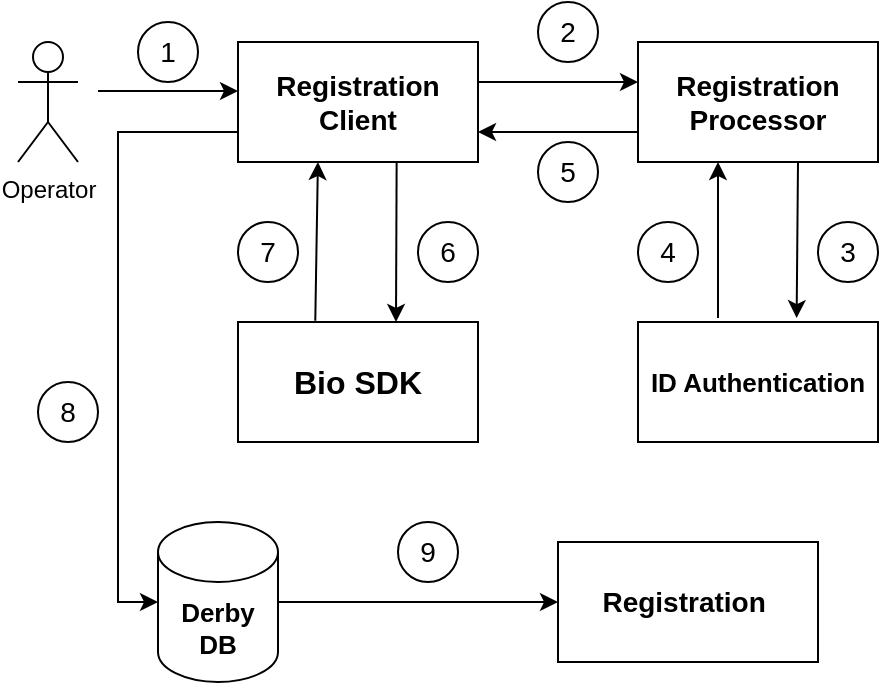 <mxfile version="18.0.3" type="github">
  <diagram id="1ASEEsOanhs8rrN_ppPi" name="Page-1">
    <mxGraphModel dx="782" dy="468" grid="1" gridSize="10" guides="1" tooltips="1" connect="1" arrows="1" fold="1" page="1" pageScale="1" pageWidth="850" pageHeight="1100" math="0" shadow="0">
      <root>
        <mxCell id="0" />
        <mxCell id="1" parent="0" />
        <mxCell id="zH3nvvAlPRFwcYCAYHBG-1" value="Operator" style="shape=umlActor;verticalLabelPosition=bottom;verticalAlign=top;html=1;outlineConnect=0;" vertex="1" parent="1">
          <mxGeometry x="90" y="160" width="30" height="60" as="geometry" />
        </mxCell>
        <mxCell id="zH3nvvAlPRFwcYCAYHBG-36" style="edgeStyle=orthogonalEdgeStyle;rounded=0;orthogonalLoop=1;jettySize=auto;html=1;exitX=0;exitY=0.75;exitDx=0;exitDy=0;fontSize=14;entryX=0;entryY=0.5;entryDx=0;entryDy=0;entryPerimeter=0;" edge="1" parent="1" source="zH3nvvAlPRFwcYCAYHBG-2" target="zH3nvvAlPRFwcYCAYHBG-7">
          <mxGeometry relative="1" as="geometry">
            <mxPoint x="140" y="440" as="targetPoint" />
          </mxGeometry>
        </mxCell>
        <mxCell id="zH3nvvAlPRFwcYCAYHBG-2" value="&lt;b&gt;&lt;font style=&quot;font-size: 14px;&quot;&gt;Registration Client&lt;/font&gt;&lt;/b&gt;" style="rounded=0;whiteSpace=wrap;html=1;" vertex="1" parent="1">
          <mxGeometry x="200" y="160" width="120" height="60" as="geometry" />
        </mxCell>
        <mxCell id="zH3nvvAlPRFwcYCAYHBG-3" value="&lt;b&gt;&lt;font style=&quot;font-size: 14px;&quot;&gt;Registration Processor&lt;/font&gt;&lt;/b&gt;" style="rounded=0;whiteSpace=wrap;html=1;" vertex="1" parent="1">
          <mxGeometry x="400" y="160" width="120" height="60" as="geometry" />
        </mxCell>
        <mxCell id="zH3nvvAlPRFwcYCAYHBG-4" value="&lt;font style=&quot;font-size: 16px;&quot;&gt;&lt;b&gt;Bio SDK&lt;/b&gt;&lt;/font&gt;" style="rounded=0;whiteSpace=wrap;html=1;" vertex="1" parent="1">
          <mxGeometry x="200" y="300" width="120" height="60" as="geometry" />
        </mxCell>
        <mxCell id="zH3nvvAlPRFwcYCAYHBG-5" value="&lt;b&gt;&lt;font style=&quot;font-size: 13px;&quot;&gt;ID Authentication&lt;/font&gt;&lt;/b&gt;" style="rounded=0;whiteSpace=wrap;html=1;" vertex="1" parent="1">
          <mxGeometry x="400" y="300" width="120" height="60" as="geometry" />
        </mxCell>
        <mxCell id="zH3nvvAlPRFwcYCAYHBG-6" value="&lt;font style=&quot;font-size: 14px;&quot;&gt;&lt;b&gt;Registration&amp;nbsp;&lt;/b&gt;&lt;/font&gt;" style="rounded=0;whiteSpace=wrap;html=1;" vertex="1" parent="1">
          <mxGeometry x="360" y="410" width="130" height="60" as="geometry" />
        </mxCell>
        <mxCell id="zH3nvvAlPRFwcYCAYHBG-7" value="&lt;font style=&quot;font-size: 13px;&quot;&gt;&lt;b&gt;Derby DB&lt;/b&gt;&lt;/font&gt;" style="shape=cylinder3;whiteSpace=wrap;html=1;boundedLbl=1;backgroundOutline=1;size=15;" vertex="1" parent="1">
          <mxGeometry x="160" y="400" width="60" height="80" as="geometry" />
        </mxCell>
        <mxCell id="zH3nvvAlPRFwcYCAYHBG-10" value="" style="endArrow=classic;html=1;rounded=0;" edge="1" parent="1">
          <mxGeometry width="50" height="50" relative="1" as="geometry">
            <mxPoint x="130" y="184.5" as="sourcePoint" />
            <mxPoint x="200" y="184.5" as="targetPoint" />
          </mxGeometry>
        </mxCell>
        <mxCell id="zH3nvvAlPRFwcYCAYHBG-11" value="" style="endArrow=classic;html=1;rounded=0;fontSize=14;exitX=1;exitY=0.5;exitDx=0;exitDy=0;" edge="1" parent="1" source="zH3nvvAlPRFwcYCAYHBG-2">
          <mxGeometry width="50" height="50" relative="1" as="geometry">
            <mxPoint x="380" y="240" as="sourcePoint" />
            <mxPoint x="400" y="180" as="targetPoint" />
            <Array as="points">
              <mxPoint x="320" y="180" />
            </Array>
          </mxGeometry>
        </mxCell>
        <mxCell id="zH3nvvAlPRFwcYCAYHBG-12" value="" style="endArrow=classic;html=1;rounded=0;fontSize=14;entryX=1;entryY=0.75;entryDx=0;entryDy=0;exitX=0;exitY=0.75;exitDx=0;exitDy=0;" edge="1" parent="1" source="zH3nvvAlPRFwcYCAYHBG-3" target="zH3nvvAlPRFwcYCAYHBG-2">
          <mxGeometry width="50" height="50" relative="1" as="geometry">
            <mxPoint x="380" y="240" as="sourcePoint" />
            <mxPoint x="430" y="190" as="targetPoint" />
          </mxGeometry>
        </mxCell>
        <mxCell id="zH3nvvAlPRFwcYCAYHBG-13" value="" style="endArrow=classic;html=1;rounded=0;fontSize=14;" edge="1" parent="1">
          <mxGeometry width="50" height="50" relative="1" as="geometry">
            <mxPoint x="440" y="298" as="sourcePoint" />
            <mxPoint x="440" y="220" as="targetPoint" />
          </mxGeometry>
        </mxCell>
        <mxCell id="zH3nvvAlPRFwcYCAYHBG-14" value="" style="endArrow=classic;html=1;rounded=0;fontSize=14;entryX=0.661;entryY=-0.033;entryDx=0;entryDy=0;entryPerimeter=0;" edge="1" parent="1" target="zH3nvvAlPRFwcYCAYHBG-5">
          <mxGeometry width="50" height="50" relative="1" as="geometry">
            <mxPoint x="480" y="220" as="sourcePoint" />
            <mxPoint x="480" y="290" as="targetPoint" />
          </mxGeometry>
        </mxCell>
        <mxCell id="zH3nvvAlPRFwcYCAYHBG-15" value="" style="endArrow=classic;html=1;rounded=0;fontSize=14;exitX=0.661;exitY=1;exitDx=0;exitDy=0;exitPerimeter=0;" edge="1" parent="1" source="zH3nvvAlPRFwcYCAYHBG-2">
          <mxGeometry width="50" height="50" relative="1" as="geometry">
            <mxPoint x="237" y="220" as="sourcePoint" />
            <mxPoint x="279" y="300" as="targetPoint" />
          </mxGeometry>
        </mxCell>
        <mxCell id="zH3nvvAlPRFwcYCAYHBG-16" value="" style="endArrow=classic;html=1;rounded=0;fontSize=14;entryX=0.333;entryY=1;entryDx=0;entryDy=0;entryPerimeter=0;exitX=0.322;exitY=-0.011;exitDx=0;exitDy=0;exitPerimeter=0;" edge="1" parent="1" source="zH3nvvAlPRFwcYCAYHBG-4" target="zH3nvvAlPRFwcYCAYHBG-2">
          <mxGeometry width="50" height="50" relative="1" as="geometry">
            <mxPoint x="240" y="290" as="sourcePoint" />
            <mxPoint x="430" y="390" as="targetPoint" />
          </mxGeometry>
        </mxCell>
        <mxCell id="zH3nvvAlPRFwcYCAYHBG-17" value="1" style="ellipse;whiteSpace=wrap;html=1;aspect=fixed;fontSize=14;" vertex="1" parent="1">
          <mxGeometry x="150" y="150" width="30" height="30" as="geometry" />
        </mxCell>
        <mxCell id="zH3nvvAlPRFwcYCAYHBG-18" value="2" style="ellipse;whiteSpace=wrap;html=1;aspect=fixed;fontSize=14;" vertex="1" parent="1">
          <mxGeometry x="350" y="140" width="30" height="30" as="geometry" />
        </mxCell>
        <mxCell id="zH3nvvAlPRFwcYCAYHBG-19" value="5" style="ellipse;whiteSpace=wrap;html=1;aspect=fixed;fontSize=14;" vertex="1" parent="1">
          <mxGeometry x="350" y="210" width="30" height="30" as="geometry" />
        </mxCell>
        <mxCell id="zH3nvvAlPRFwcYCAYHBG-21" value="9" style="ellipse;whiteSpace=wrap;html=1;aspect=fixed;fontSize=14;" vertex="1" parent="1">
          <mxGeometry x="280" y="400" width="30" height="30" as="geometry" />
        </mxCell>
        <mxCell id="zH3nvvAlPRFwcYCAYHBG-22" value="8" style="ellipse;whiteSpace=wrap;html=1;aspect=fixed;fontSize=14;" vertex="1" parent="1">
          <mxGeometry x="100" y="330" width="30" height="30" as="geometry" />
        </mxCell>
        <mxCell id="zH3nvvAlPRFwcYCAYHBG-23" value="7" style="ellipse;whiteSpace=wrap;html=1;aspect=fixed;fontSize=14;" vertex="1" parent="1">
          <mxGeometry x="200" y="250" width="30" height="30" as="geometry" />
        </mxCell>
        <mxCell id="zH3nvvAlPRFwcYCAYHBG-24" value="6" style="ellipse;whiteSpace=wrap;html=1;aspect=fixed;fontSize=14;" vertex="1" parent="1">
          <mxGeometry x="290" y="250" width="30" height="30" as="geometry" />
        </mxCell>
        <mxCell id="zH3nvvAlPRFwcYCAYHBG-25" value="4" style="ellipse;whiteSpace=wrap;html=1;aspect=fixed;fontSize=14;" vertex="1" parent="1">
          <mxGeometry x="400" y="250" width="30" height="30" as="geometry" />
        </mxCell>
        <mxCell id="zH3nvvAlPRFwcYCAYHBG-26" value="3" style="ellipse;whiteSpace=wrap;html=1;aspect=fixed;fontSize=14;" vertex="1" parent="1">
          <mxGeometry x="490" y="250" width="30" height="30" as="geometry" />
        </mxCell>
        <mxCell id="zH3nvvAlPRFwcYCAYHBG-37" value="" style="endArrow=classic;html=1;rounded=0;fontSize=14;entryX=0;entryY=0.5;entryDx=0;entryDy=0;exitX=1;exitY=0.5;exitDx=0;exitDy=0;exitPerimeter=0;" edge="1" parent="1" source="zH3nvvAlPRFwcYCAYHBG-7" target="zH3nvvAlPRFwcYCAYHBG-6">
          <mxGeometry width="50" height="50" relative="1" as="geometry">
            <mxPoint x="380" y="340" as="sourcePoint" />
            <mxPoint x="430" y="290" as="targetPoint" />
          </mxGeometry>
        </mxCell>
      </root>
    </mxGraphModel>
  </diagram>
</mxfile>
